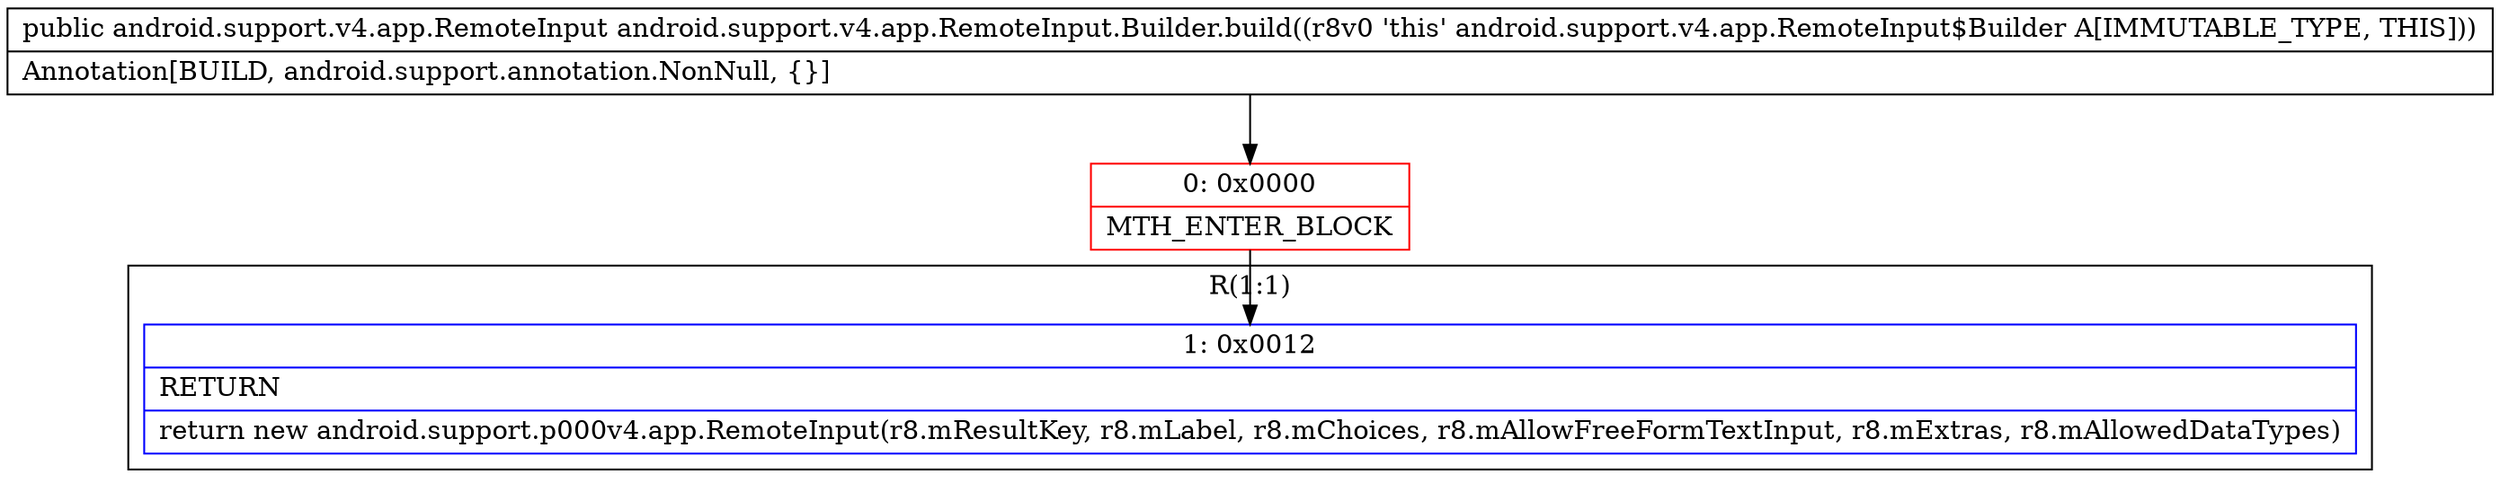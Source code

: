 digraph "CFG forandroid.support.v4.app.RemoteInput.Builder.build()Landroid\/support\/v4\/app\/RemoteInput;" {
subgraph cluster_Region_1732787925 {
label = "R(1:1)";
node [shape=record,color=blue];
Node_1 [shape=record,label="{1\:\ 0x0012|RETURN\l|return new android.support.p000v4.app.RemoteInput(r8.mResultKey, r8.mLabel, r8.mChoices, r8.mAllowFreeFormTextInput, r8.mExtras, r8.mAllowedDataTypes)\l}"];
}
Node_0 [shape=record,color=red,label="{0\:\ 0x0000|MTH_ENTER_BLOCK\l}"];
MethodNode[shape=record,label="{public android.support.v4.app.RemoteInput android.support.v4.app.RemoteInput.Builder.build((r8v0 'this' android.support.v4.app.RemoteInput$Builder A[IMMUTABLE_TYPE, THIS]))  | Annotation[BUILD, android.support.annotation.NonNull, \{\}]\l}"];
MethodNode -> Node_0;
Node_0 -> Node_1;
}

